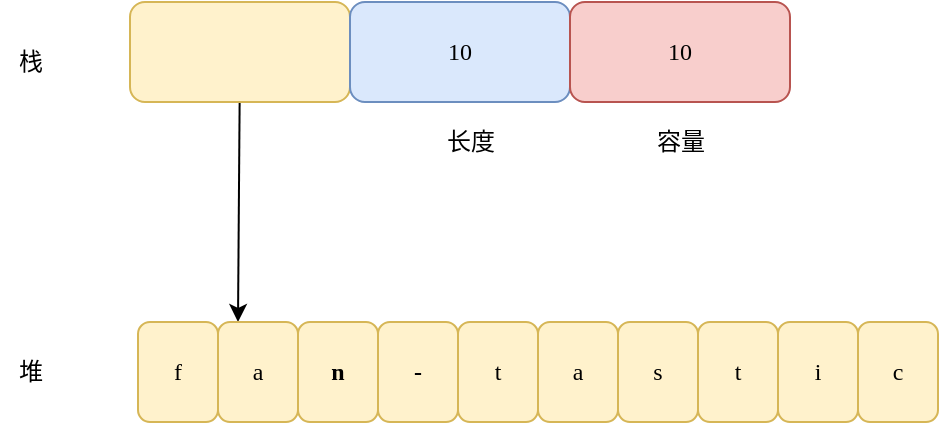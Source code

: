 <mxfile scale="1" border="10">
    <diagram id="_vgt0UJDNhWCQfS8xArd" name="第 1 页">
        <mxGraphModel dx="816" dy="721" grid="1" gridSize="10" guides="1" tooltips="1" connect="1" arrows="1" fold="1" page="1" pageScale="1" pageWidth="827" pageHeight="1169" background="#FFFFFF" math="0" shadow="0">
            <root>
                <mxCell id="0"/>
                <mxCell id="1" parent="0"/>
                <mxCell id="29" style="edgeStyle=none;html=1;entryX=0.25;entryY=0;entryDx=0;entryDy=0;fontFamily=Comic Sans MS;" edge="1" parent="1" source="7" target="20">
                    <mxGeometry relative="1" as="geometry"/>
                </mxCell>
                <mxCell id="7" value="" style="rounded=1;whiteSpace=wrap;html=1;fontFamily=Comic Sans MS;fillColor=#fff2cc;strokeColor=#d6b656;" vertex="1" parent="1">
                    <mxGeometry x="200" y="160" width="110" height="50" as="geometry"/>
                </mxCell>
                <mxCell id="8" value="10" style="rounded=1;whiteSpace=wrap;html=1;fontFamily=Comic Sans MS;fillColor=#dae8fc;strokeColor=#6c8ebf;" vertex="1" parent="1">
                    <mxGeometry x="310" y="160" width="110" height="50" as="geometry"/>
                </mxCell>
                <mxCell id="9" value="10" style="rounded=1;whiteSpace=wrap;html=1;fontFamily=Comic Sans MS;fillColor=#f8cecc;strokeColor=#b85450;" vertex="1" parent="1">
                    <mxGeometry x="420" y="160" width="110" height="50" as="geometry"/>
                </mxCell>
                <mxCell id="10" value="栈" style="text;html=1;align=center;verticalAlign=middle;resizable=0;points=[];autosize=1;strokeColor=none;fillColor=none;fontFamily=Comic Sans MS;" vertex="1" parent="1">
                    <mxGeometry x="135" y="180" width="30" height="20" as="geometry"/>
                </mxCell>
                <mxCell id="11" value="长度" style="text;html=1;align=center;verticalAlign=middle;resizable=0;points=[];autosize=1;strokeColor=none;fillColor=none;fontFamily=Comic Sans MS;" vertex="1" parent="1">
                    <mxGeometry x="350" y="220" width="40" height="20" as="geometry"/>
                </mxCell>
                <mxCell id="12" value="容量" style="text;html=1;align=center;verticalAlign=middle;resizable=0;points=[];autosize=1;strokeColor=none;fillColor=none;fontFamily=Comic Sans MS;" vertex="1" parent="1">
                    <mxGeometry x="455" y="220" width="40" height="20" as="geometry"/>
                </mxCell>
                <mxCell id="13" value="f" style="rounded=1;whiteSpace=wrap;html=1;fontFamily=Comic Sans MS;fillColor=#fff2cc;strokeColor=#d6b656;" vertex="1" parent="1">
                    <mxGeometry x="204" y="320" width="40" height="50" as="geometry"/>
                </mxCell>
                <mxCell id="20" value="a" style="rounded=1;whiteSpace=wrap;html=1;fontFamily=Comic Sans MS;fillColor=#fff2cc;strokeColor=#d6b656;" vertex="1" parent="1">
                    <mxGeometry x="244" y="320" width="40" height="50" as="geometry"/>
                </mxCell>
                <mxCell id="21" value="n" style="rounded=1;whiteSpace=wrap;html=1;fontFamily=Comic Sans MS;fillColor=#fff2cc;strokeColor=#d6b656;fontStyle=1" vertex="1" parent="1">
                    <mxGeometry x="284" y="320" width="40" height="50" as="geometry"/>
                </mxCell>
                <mxCell id="22" value="-" style="rounded=1;whiteSpace=wrap;html=1;fontFamily=Comic Sans MS;fillColor=#fff2cc;strokeColor=#d6b656;fontStyle=1" vertex="1" parent="1">
                    <mxGeometry x="324" y="320" width="40" height="50" as="geometry"/>
                </mxCell>
                <mxCell id="23" value="t" style="rounded=1;whiteSpace=wrap;html=1;fontFamily=Comic Sans MS;fillColor=#fff2cc;strokeColor=#d6b656;" vertex="1" parent="1">
                    <mxGeometry x="364" y="320" width="40" height="50" as="geometry"/>
                </mxCell>
                <mxCell id="24" value="a" style="rounded=1;whiteSpace=wrap;html=1;fontFamily=Comic Sans MS;fillColor=#fff2cc;strokeColor=#d6b656;" vertex="1" parent="1">
                    <mxGeometry x="404" y="320" width="40" height="50" as="geometry"/>
                </mxCell>
                <mxCell id="25" value="s" style="rounded=1;whiteSpace=wrap;html=1;fontFamily=Comic Sans MS;fillColor=#fff2cc;strokeColor=#d6b656;" vertex="1" parent="1">
                    <mxGeometry x="444" y="320" width="40" height="50" as="geometry"/>
                </mxCell>
                <mxCell id="26" value="t" style="rounded=1;whiteSpace=wrap;html=1;fontFamily=Comic Sans MS;fillColor=#fff2cc;strokeColor=#d6b656;" vertex="1" parent="1">
                    <mxGeometry x="484" y="320" width="40" height="50" as="geometry"/>
                </mxCell>
                <mxCell id="27" value="i" style="rounded=1;whiteSpace=wrap;html=1;fontFamily=Comic Sans MS;fillColor=#fff2cc;strokeColor=#d6b656;" vertex="1" parent="1">
                    <mxGeometry x="524" y="320" width="40" height="50" as="geometry"/>
                </mxCell>
                <mxCell id="28" value="c" style="rounded=1;whiteSpace=wrap;html=1;fontFamily=Comic Sans MS;fillColor=#fff2cc;strokeColor=#d6b656;" vertex="1" parent="1">
                    <mxGeometry x="564" y="320" width="40" height="50" as="geometry"/>
                </mxCell>
                <mxCell id="30" value="堆" style="text;html=1;align=center;verticalAlign=middle;resizable=0;points=[];autosize=1;strokeColor=none;fillColor=none;fontFamily=Comic Sans MS;" vertex="1" parent="1">
                    <mxGeometry x="135" y="335" width="30" height="20" as="geometry"/>
                </mxCell>
            </root>
        </mxGraphModel>
    </diagram>
</mxfile>